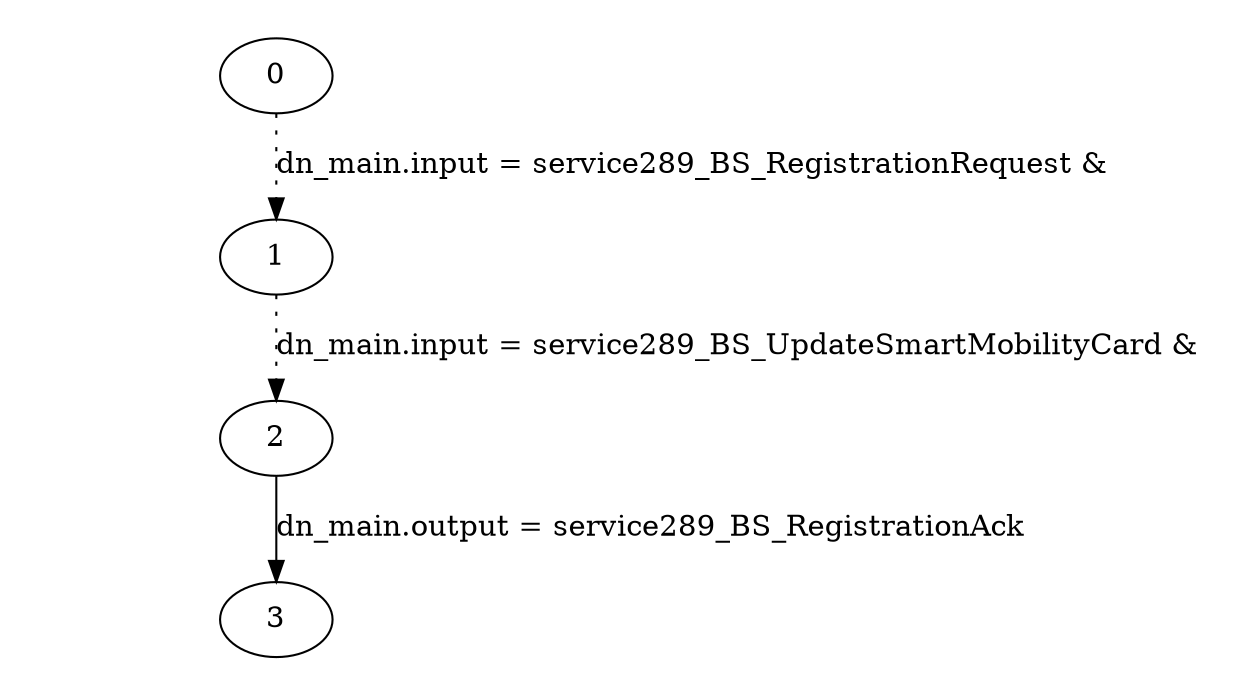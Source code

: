 digraph plan_fsm {
ratio="1.3";
margin="0.2";
size="8.0,11.4";
"0" -> "1" [style=dotted label="dn_main.input = service289_BS_RegistrationRequest &\n"]
"1" -> "2" [style=dotted label="dn_main.input = service289_BS_UpdateSmartMobilityCard &\n"]
"2" -> "3" [label="dn_main.output = service289_BS_RegistrationAck"]
}

